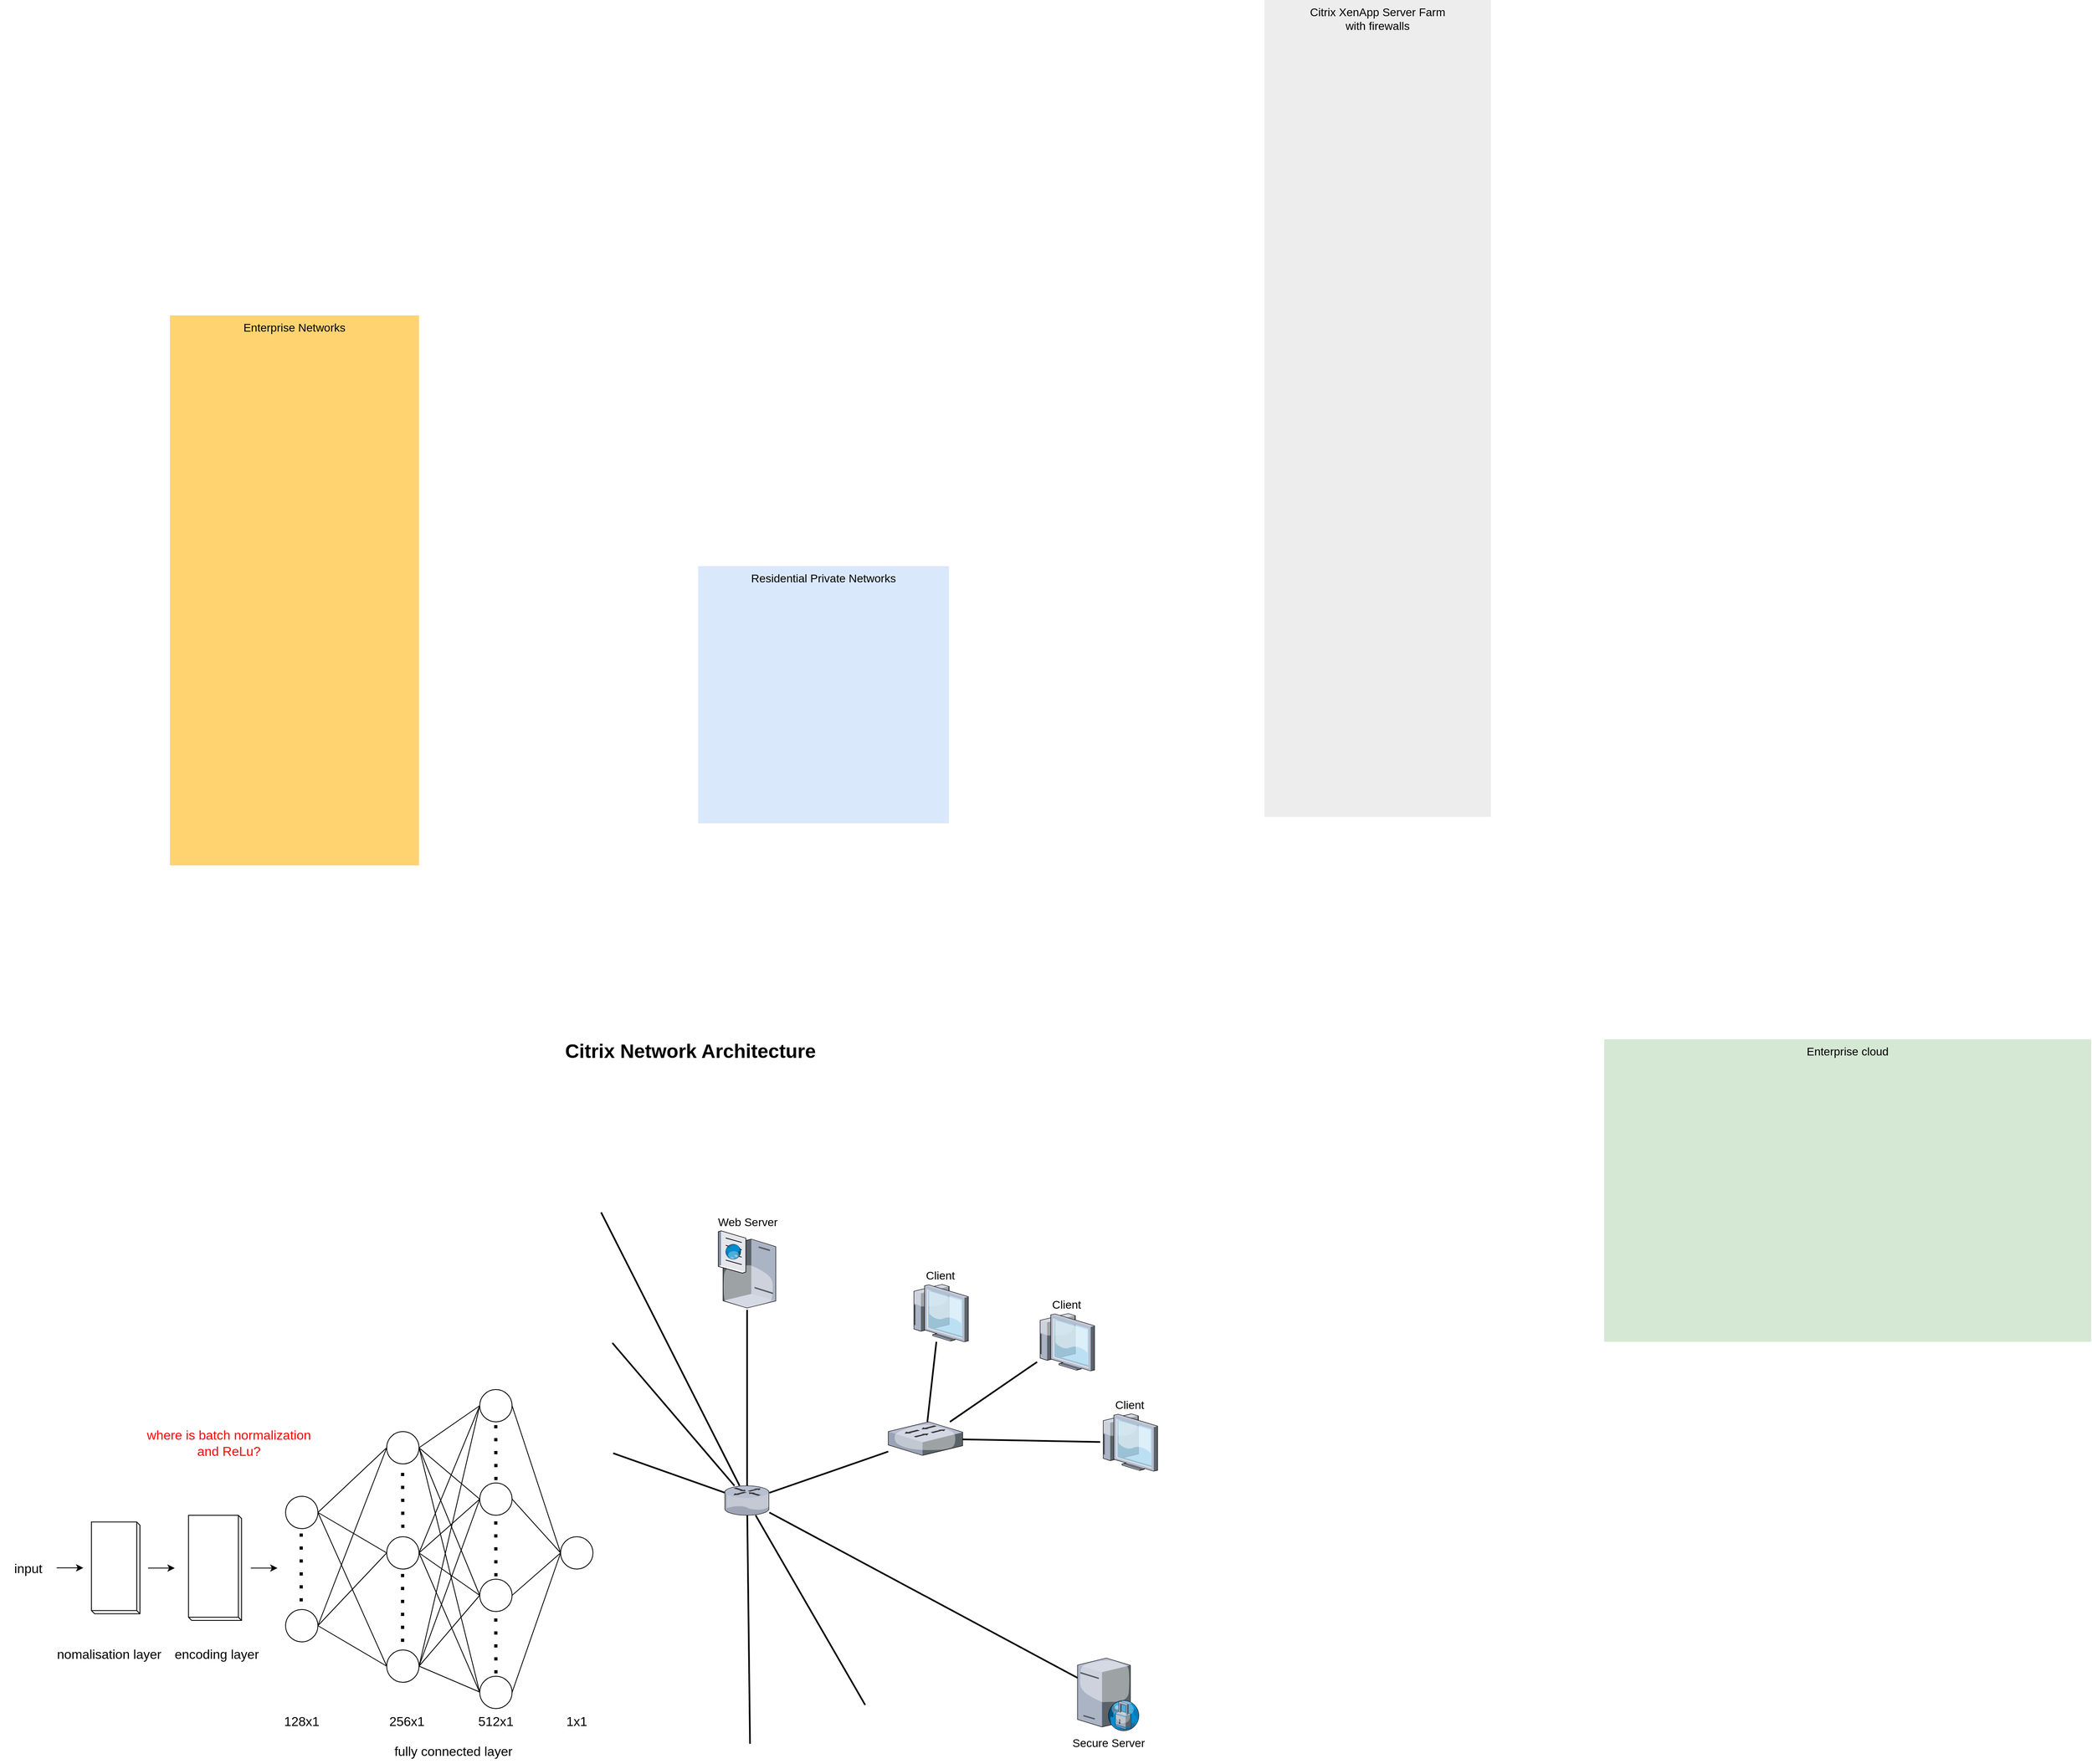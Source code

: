 <mxfile version="21.3.6" type="github" pages="2">
  <diagram name="Page-1" id="e3a06f82-3646-2815-327d-82caf3d4e204">
    <mxGraphModel dx="1615" dy="3404" grid="1" gridSize="10" guides="1" tooltips="1" connect="1" arrows="1" fold="1" page="1" pageScale="1.5" pageWidth="1169" pageHeight="826" background="none" math="0" shadow="0">
      <root>
        <mxCell id="0" style=";html=1;" />
        <mxCell id="1" style=";html=1;" parent="0" />
        <mxCell id="6a7d8f32e03d9370-60" value="Enterprise cloud" style="whiteSpace=wrap;html=1;fillColor=#d5e8d4;fontSize=14;strokeColor=none;verticalAlign=top;" parent="1" vertex="1">
          <mxGeometry x="2060" y="35" width="602" height="374" as="geometry" />
        </mxCell>
        <mxCell id="6a7d8f32e03d9370-59" value="Citrix XenApp Server Farm&lt;div&gt;with firewalls&lt;/div&gt;" style="whiteSpace=wrap;html=1;fillColor=#EDEDED;fontSize=14;strokeColor=none;verticalAlign=top;" parent="1" vertex="1">
          <mxGeometry x="1640" y="-1250" width="280" height="1010" as="geometry" />
        </mxCell>
        <mxCell id="6a7d8f32e03d9370-58" value="Residential Private Networks" style="whiteSpace=wrap;html=1;fillColor=#dae8fc;fontSize=14;strokeColor=none;verticalAlign=top;" parent="1" vertex="1">
          <mxGeometry x="940" y="-550" width="310" height="318" as="geometry" />
        </mxCell>
        <mxCell id="6a7d8f32e03d9370-57" value="Enterprise Networks" style="whiteSpace=wrap;html=1;fillColor=#FFD470;gradientColor=none;fontSize=14;strokeColor=none;verticalAlign=top;" parent="1" vertex="1">
          <mxGeometry x="287" y="-860" width="308" height="680" as="geometry" />
        </mxCell>
        <mxCell id="6a7d8f32e03d9370-50" style="edgeStyle=none;rounded=0;html=1;startSize=10;endSize=10;jettySize=auto;orthogonalLoop=1;fontSize=14;endArrow=none;endFill=0;strokeWidth=2;" parent="1" source="6a7d8f32e03d9370-13" edge="1">
          <mxGeometry relative="1" as="geometry">
            <mxPoint x="1146.488" y="858" as="targetPoint" />
          </mxGeometry>
        </mxCell>
        <mxCell id="6a7d8f32e03d9370-51" style="edgeStyle=none;rounded=0;html=1;startSize=10;endSize=10;jettySize=auto;orthogonalLoop=1;fontSize=14;endArrow=none;endFill=0;strokeWidth=2;" parent="1" source="6a7d8f32e03d9370-13" target="6a7d8f32e03d9370-15" edge="1">
          <mxGeometry relative="1" as="geometry" />
        </mxCell>
        <mxCell id="6a7d8f32e03d9370-52" style="edgeStyle=none;rounded=0;html=1;startSize=10;endSize=10;jettySize=auto;orthogonalLoop=1;fontSize=14;endArrow=none;endFill=0;strokeWidth=2;" parent="1" source="6a7d8f32e03d9370-13" target="6a7d8f32e03d9370-26" edge="1">
          <mxGeometry relative="1" as="geometry" />
        </mxCell>
        <mxCell id="6a7d8f32e03d9370-56" style="edgeStyle=none;rounded=0;html=1;startSize=10;endSize=10;jettySize=auto;orthogonalLoop=1;fontSize=14;endArrow=none;endFill=0;strokeWidth=2;" parent="1" source="6a7d8f32e03d9370-13" target="6a7d8f32e03d9370-25" edge="1">
          <mxGeometry relative="1" as="geometry" />
        </mxCell>
        <mxCell id="6a7d8f32e03d9370-13" value="" style="verticalLabelPosition=bottom;aspect=fixed;html=1;verticalAlign=top;strokeColor=none;shape=mxgraph.citrix.router;fillColor=#66B2FF;gradientColor=#0066CC;fontSize=14;" parent="1" vertex="1">
          <mxGeometry x="973" y="587" width="55" height="36.5" as="geometry" />
        </mxCell>
        <mxCell id="6a7d8f32e03d9370-15" value="Web Server" style="verticalLabelPosition=top;aspect=fixed;html=1;verticalAlign=bottom;strokeColor=none;shape=mxgraph.citrix.cache_server;fillColor=#66B2FF;gradientColor=#0066CC;fontSize=14;labelPosition=center;align=center;direction=west;" parent="1" vertex="1">
          <mxGeometry x="965" y="272" width="71" height="97.5" as="geometry" />
        </mxCell>
        <mxCell id="6a7d8f32e03d9370-44" style="edgeStyle=none;rounded=0;html=1;startSize=10;endSize=10;jettySize=auto;orthogonalLoop=1;fontSize=14;endArrow=none;endFill=0;strokeWidth=2;" parent="1" target="6a7d8f32e03d9370-13" edge="1">
          <mxGeometry relative="1" as="geometry">
            <mxPoint x="820.053" y="249" as="sourcePoint" />
          </mxGeometry>
        </mxCell>
        <mxCell id="6a7d8f32e03d9370-45" style="edgeStyle=none;rounded=0;html=1;startSize=10;endSize=10;jettySize=auto;orthogonalLoop=1;fontSize=14;endArrow=none;endFill=0;strokeWidth=2;" parent="1" target="6a7d8f32e03d9370-13" edge="1">
          <mxGeometry relative="1" as="geometry">
            <mxPoint x="834" y="410.388" as="sourcePoint" />
          </mxGeometry>
        </mxCell>
        <mxCell id="6a7d8f32e03d9370-46" style="edgeStyle=none;rounded=0;html=1;startSize=10;endSize=10;jettySize=auto;orthogonalLoop=1;fontSize=14;endArrow=none;endFill=0;strokeWidth=2;" parent="1" target="6a7d8f32e03d9370-13" edge="1">
          <mxGeometry relative="1" as="geometry">
            <mxPoint x="835" y="546.754" as="sourcePoint" />
          </mxGeometry>
        </mxCell>
        <mxCell id="6a7d8f32e03d9370-25" value="Secure Server" style="verticalLabelPosition=bottom;aspect=fixed;html=1;verticalAlign=top;strokeColor=none;shape=mxgraph.citrix.proxy_server;fillColor=#66B2FF;gradientColor=#0066CC;fontSize=14;" parent="1" vertex="1">
          <mxGeometry x="1409" y="800" width="76.5" height="90" as="geometry" />
        </mxCell>
        <mxCell id="6a7d8f32e03d9370-53" style="edgeStyle=none;rounded=0;html=1;startSize=10;endSize=10;jettySize=auto;orthogonalLoop=1;fontSize=14;endArrow=none;endFill=0;strokeWidth=2;" parent="1" source="6a7d8f32e03d9370-26" target="6a7d8f32e03d9370-29" edge="1">
          <mxGeometry relative="1" as="geometry" />
        </mxCell>
        <mxCell id="6a7d8f32e03d9370-54" style="edgeStyle=none;rounded=0;html=1;startSize=10;endSize=10;jettySize=auto;orthogonalLoop=1;fontSize=14;endArrow=none;endFill=0;strokeWidth=2;" parent="1" source="6a7d8f32e03d9370-26" target="6a7d8f32e03d9370-28" edge="1">
          <mxGeometry relative="1" as="geometry" />
        </mxCell>
        <mxCell id="6a7d8f32e03d9370-55" style="edgeStyle=none;rounded=0;html=1;startSize=10;endSize=10;jettySize=auto;orthogonalLoop=1;fontSize=14;endArrow=none;endFill=0;strokeWidth=2;" parent="1" source="6a7d8f32e03d9370-26" target="6a7d8f32e03d9370-27" edge="1">
          <mxGeometry relative="1" as="geometry" />
        </mxCell>
        <mxCell id="6a7d8f32e03d9370-26" value="" style="verticalLabelPosition=bottom;aspect=fixed;html=1;verticalAlign=top;strokeColor=none;shape=mxgraph.citrix.switch;fillColor=#66B2FF;gradientColor=#0066CC;fontSize=14;" parent="1" vertex="1">
          <mxGeometry x="1175" y="508" width="92" height="41.5" as="geometry" />
        </mxCell>
        <mxCell id="6a7d8f32e03d9370-27" value="Client" style="verticalLabelPosition=top;aspect=fixed;html=1;verticalAlign=bottom;strokeColor=none;shape=mxgraph.citrix.thin_client;fillColor=#66B2FF;gradientColor=#0066CC;fontSize=14;labelPosition=center;align=center;" parent="1" vertex="1">
          <mxGeometry x="1437" y="498" width="71" height="71" as="geometry" />
        </mxCell>
        <mxCell id="6a7d8f32e03d9370-28" value="Client" style="verticalLabelPosition=top;aspect=fixed;html=1;verticalAlign=bottom;strokeColor=none;shape=mxgraph.citrix.thin_client;fillColor=#66B2FF;gradientColor=#0066CC;fontSize=14;labelPosition=center;align=center;" parent="1" vertex="1">
          <mxGeometry x="1359" y="374" width="71" height="71" as="geometry" />
        </mxCell>
        <mxCell id="6a7d8f32e03d9370-29" value="Client" style="verticalLabelPosition=top;aspect=fixed;html=1;verticalAlign=bottom;strokeColor=none;shape=mxgraph.citrix.thin_client;fillColor=#66B2FF;gradientColor=#0066CC;fontSize=14;labelPosition=center;align=center;" parent="1" vertex="1">
          <mxGeometry x="1203" y="338" width="71" height="71" as="geometry" />
        </mxCell>
        <mxCell id="6a7d8f32e03d9370-49" style="edgeStyle=none;rounded=0;html=1;startSize=10;endSize=10;jettySize=auto;orthogonalLoop=1;fontSize=14;endArrow=none;endFill=0;strokeWidth=2;" parent="1" target="6a7d8f32e03d9370-13" edge="1">
          <mxGeometry relative="1" as="geometry">
            <mxPoint x="1004.137" y="906" as="sourcePoint" />
          </mxGeometry>
        </mxCell>
        <mxCell id="6a7d8f32e03d9370-62" value="Citrix Network Architecture" style="text;strokeColor=none;fillColor=none;html=1;fontSize=24;fontStyle=1;verticalAlign=middle;align=center;" parent="1" vertex="1">
          <mxGeometry x="499" y="30" width="861" height="40" as="geometry" />
        </mxCell>
        <mxCell id="kZsjGJi9dcrxmFM2xixJ-2" value="" style="ellipse;whiteSpace=wrap;html=1;aspect=fixed;" vertex="1" parent="1">
          <mxGeometry x="430" y="600" width="40" height="40" as="geometry" />
        </mxCell>
        <mxCell id="kZsjGJi9dcrxmFM2xixJ-4" value="" style="ellipse;whiteSpace=wrap;html=1;aspect=fixed;" vertex="1" parent="1">
          <mxGeometry x="430" y="740" width="40" height="40" as="geometry" />
        </mxCell>
        <mxCell id="kZsjGJi9dcrxmFM2xixJ-5" value="" style="endArrow=none;dashed=1;html=1;dashPattern=1 3;strokeWidth=4;rounded=0;" edge="1" parent="1">
          <mxGeometry width="50" height="50" relative="1" as="geometry">
            <mxPoint x="449.33" y="730" as="sourcePoint" />
            <mxPoint x="449.33" y="640" as="targetPoint" />
          </mxGeometry>
        </mxCell>
        <mxCell id="kZsjGJi9dcrxmFM2xixJ-7" value="" style="ellipse;whiteSpace=wrap;html=1;aspect=fixed;" vertex="1" parent="1">
          <mxGeometry x="555" y="520" width="40" height="40" as="geometry" />
        </mxCell>
        <mxCell id="kZsjGJi9dcrxmFM2xixJ-8" value="" style="ellipse;whiteSpace=wrap;html=1;aspect=fixed;" vertex="1" parent="1">
          <mxGeometry x="555" y="650" width="40" height="40" as="geometry" />
        </mxCell>
        <mxCell id="kZsjGJi9dcrxmFM2xixJ-9" value="" style="endArrow=none;dashed=1;html=1;dashPattern=1 3;strokeWidth=4;rounded=0;" edge="1" parent="1">
          <mxGeometry width="50" height="50" relative="1" as="geometry">
            <mxPoint x="574.97" y="639" as="sourcePoint" />
            <mxPoint x="574.64" y="569" as="targetPoint" />
          </mxGeometry>
        </mxCell>
        <mxCell id="kZsjGJi9dcrxmFM2xixJ-10" value="" style="ellipse;whiteSpace=wrap;html=1;aspect=fixed;" vertex="1" parent="1">
          <mxGeometry x="555" y="790" width="40" height="40" as="geometry" />
        </mxCell>
        <mxCell id="kZsjGJi9dcrxmFM2xixJ-12" value="" style="endArrow=none;dashed=1;html=1;dashPattern=1 3;strokeWidth=4;rounded=0;" edge="1" parent="1">
          <mxGeometry width="50" height="50" relative="1" as="geometry">
            <mxPoint x="574.64" y="780" as="sourcePoint" />
            <mxPoint x="574.64" y="690" as="targetPoint" />
          </mxGeometry>
        </mxCell>
        <mxCell id="kZsjGJi9dcrxmFM2xixJ-15" value="" style="ellipse;whiteSpace=wrap;html=1;aspect=fixed;" vertex="1" parent="1">
          <mxGeometry x="670" y="468" width="40" height="40" as="geometry" />
        </mxCell>
        <mxCell id="kZsjGJi9dcrxmFM2xixJ-16" value="" style="ellipse;whiteSpace=wrap;html=1;aspect=fixed;" vertex="1" parent="1">
          <mxGeometry x="670" y="583.5" width="40" height="40" as="geometry" />
        </mxCell>
        <mxCell id="kZsjGJi9dcrxmFM2xixJ-21" value="" style="endArrow=none;dashed=1;html=1;dashPattern=1 3;strokeWidth=4;rounded=0;" edge="1" parent="1">
          <mxGeometry width="50" height="50" relative="1" as="geometry">
            <mxPoint x="690" y="580" as="sourcePoint" />
            <mxPoint x="689.82" y="511" as="targetPoint" />
          </mxGeometry>
        </mxCell>
        <mxCell id="kZsjGJi9dcrxmFM2xixJ-22" value="" style="ellipse;whiteSpace=wrap;html=1;aspect=fixed;" vertex="1" parent="1">
          <mxGeometry x="670" y="702.5" width="40" height="40" as="geometry" />
        </mxCell>
        <mxCell id="kZsjGJi9dcrxmFM2xixJ-23" value="" style="endArrow=none;dashed=1;html=1;dashPattern=1 3;strokeWidth=4;rounded=0;" edge="1" parent="1">
          <mxGeometry width="50" height="50" relative="1" as="geometry">
            <mxPoint x="690" y="699" as="sourcePoint" />
            <mxPoint x="689.82" y="630" as="targetPoint" />
          </mxGeometry>
        </mxCell>
        <mxCell id="kZsjGJi9dcrxmFM2xixJ-24" value="" style="ellipse;whiteSpace=wrap;html=1;aspect=fixed;" vertex="1" parent="1">
          <mxGeometry x="670" y="822.5" width="40" height="40" as="geometry" />
        </mxCell>
        <mxCell id="kZsjGJi9dcrxmFM2xixJ-25" value="" style="endArrow=none;dashed=1;html=1;dashPattern=1 3;strokeWidth=4;rounded=0;" edge="1" parent="1">
          <mxGeometry width="50" height="50" relative="1" as="geometry">
            <mxPoint x="690" y="819" as="sourcePoint" />
            <mxPoint x="689.82" y="750" as="targetPoint" />
          </mxGeometry>
        </mxCell>
        <mxCell id="kZsjGJi9dcrxmFM2xixJ-28" value="" style="endArrow=none;html=1;rounded=0;entryX=0;entryY=0.5;entryDx=0;entryDy=0;exitX=1;exitY=0.5;exitDx=0;exitDy=0;" edge="1" parent="1" source="kZsjGJi9dcrxmFM2xixJ-2" target="kZsjGJi9dcrxmFM2xixJ-7">
          <mxGeometry width="50" height="50" relative="1" as="geometry">
            <mxPoint x="470" y="610" as="sourcePoint" />
            <mxPoint x="520" y="578.5" as="targetPoint" />
          </mxGeometry>
        </mxCell>
        <mxCell id="kZsjGJi9dcrxmFM2xixJ-30" value="" style="endArrow=none;html=1;rounded=0;entryX=0;entryY=0.5;entryDx=0;entryDy=0;exitX=1;exitY=0.5;exitDx=0;exitDy=0;" edge="1" parent="1" source="kZsjGJi9dcrxmFM2xixJ-2" target="kZsjGJi9dcrxmFM2xixJ-8">
          <mxGeometry width="50" height="50" relative="1" as="geometry">
            <mxPoint x="440" y="740" as="sourcePoint" />
            <mxPoint x="490" y="690" as="targetPoint" />
          </mxGeometry>
        </mxCell>
        <mxCell id="kZsjGJi9dcrxmFM2xixJ-31" value="128x1" style="text;html=1;strokeColor=none;fillColor=none;align=center;verticalAlign=middle;whiteSpace=wrap;rounded=0;fontSize=16;" vertex="1" parent="1">
          <mxGeometry x="420" y="862.5" width="60" height="30" as="geometry" />
        </mxCell>
        <mxCell id="kZsjGJi9dcrxmFM2xixJ-32" value="256x1" style="text;html=1;strokeColor=none;fillColor=none;align=center;verticalAlign=middle;whiteSpace=wrap;rounded=0;fontSize=16;" vertex="1" parent="1">
          <mxGeometry x="550" y="862.5" width="60" height="30" as="geometry" />
        </mxCell>
        <mxCell id="kZsjGJi9dcrxmFM2xixJ-33" value="512x1" style="text;html=1;strokeColor=none;fillColor=none;align=center;verticalAlign=middle;whiteSpace=wrap;rounded=0;fontSize=16;" vertex="1" parent="1">
          <mxGeometry x="660" y="862.5" width="60" height="30" as="geometry" />
        </mxCell>
        <mxCell id="kZsjGJi9dcrxmFM2xixJ-35" value="" style="endArrow=none;html=1;rounded=0;entryX=0;entryY=0.5;entryDx=0;entryDy=0;exitX=1;exitY=0.5;exitDx=0;exitDy=0;" edge="1" parent="1" source="kZsjGJi9dcrxmFM2xixJ-2" target="kZsjGJi9dcrxmFM2xixJ-10">
          <mxGeometry width="50" height="50" relative="1" as="geometry">
            <mxPoint x="400" y="760" as="sourcePoint" />
            <mxPoint x="450" y="710" as="targetPoint" />
          </mxGeometry>
        </mxCell>
        <mxCell id="kZsjGJi9dcrxmFM2xixJ-36" value="" style="endArrow=none;html=1;rounded=0;entryX=0;entryY=0.5;entryDx=0;entryDy=0;" edge="1" parent="1" target="kZsjGJi9dcrxmFM2xixJ-7">
          <mxGeometry width="50" height="50" relative="1" as="geometry">
            <mxPoint x="470" y="760" as="sourcePoint" />
            <mxPoint x="540" y="680" as="targetPoint" />
          </mxGeometry>
        </mxCell>
        <mxCell id="kZsjGJi9dcrxmFM2xixJ-157" value="" style="endArrow=none;html=1;rounded=0;entryX=0;entryY=0.5;entryDx=0;entryDy=0;exitX=1;exitY=0.5;exitDx=0;exitDy=0;" edge="1" parent="1" source="kZsjGJi9dcrxmFM2xixJ-4" target="kZsjGJi9dcrxmFM2xixJ-8">
          <mxGeometry width="50" height="50" relative="1" as="geometry">
            <mxPoint x="510" y="730" as="sourcePoint" />
            <mxPoint x="560" y="680" as="targetPoint" />
          </mxGeometry>
        </mxCell>
        <mxCell id="kZsjGJi9dcrxmFM2xixJ-158" value="" style="endArrow=none;html=1;rounded=0;entryX=0;entryY=0.5;entryDx=0;entryDy=0;" edge="1" parent="1" target="kZsjGJi9dcrxmFM2xixJ-10">
          <mxGeometry width="50" height="50" relative="1" as="geometry">
            <mxPoint x="470" y="760" as="sourcePoint" />
            <mxPoint x="565" y="680" as="targetPoint" />
          </mxGeometry>
        </mxCell>
        <mxCell id="kZsjGJi9dcrxmFM2xixJ-159" value="nomalisation layer" style="text;html=1;strokeColor=none;fillColor=none;align=center;verticalAlign=middle;whiteSpace=wrap;rounded=0;fontSize=16;" vertex="1" parent="1">
          <mxGeometry x="137" y="780" width="150" height="30" as="geometry" />
        </mxCell>
        <mxCell id="kZsjGJi9dcrxmFM2xixJ-166" value="" style="shape=cube;whiteSpace=wrap;html=1;boundedLbl=1;backgroundOutline=1;darkOpacity=0.05;darkOpacity2=0.1;size=4;rotation=0;direction=west;" vertex="1" parent="1">
          <mxGeometry x="310" y="623.5" width="65.63" height="130" as="geometry" />
        </mxCell>
        <mxCell id="kZsjGJi9dcrxmFM2xixJ-167" value="encoding layer" style="text;html=1;strokeColor=none;fillColor=none;align=center;verticalAlign=middle;whiteSpace=wrap;rounded=0;fontSize=16;" vertex="1" parent="1">
          <mxGeometry x="270" y="780" width="150" height="30" as="geometry" />
        </mxCell>
        <mxCell id="kZsjGJi9dcrxmFM2xixJ-168" value="" style="shape=cube;whiteSpace=wrap;html=1;boundedLbl=1;backgroundOutline=1;darkOpacity=0.05;darkOpacity2=0.1;size=4;rotation=0;direction=west;" vertex="1" parent="1">
          <mxGeometry x="190" y="631.75" width="60" height="113.5" as="geometry" />
        </mxCell>
        <mxCell id="kZsjGJi9dcrxmFM2xixJ-171" style="edgeStyle=orthogonalEdgeStyle;rounded=0;orthogonalLoop=1;jettySize=auto;html=1;" edge="1" parent="1" source="kZsjGJi9dcrxmFM2xixJ-170">
          <mxGeometry relative="1" as="geometry">
            <mxPoint x="180" y="688.5" as="targetPoint" />
          </mxGeometry>
        </mxCell>
        <mxCell id="kZsjGJi9dcrxmFM2xixJ-170" value="input" style="text;html=1;strokeColor=none;fillColor=none;align=center;verticalAlign=middle;whiteSpace=wrap;rounded=0;fontSize=16;" vertex="1" parent="1">
          <mxGeometry x="77" y="673.5" width="70" height="30" as="geometry" />
        </mxCell>
        <mxCell id="kZsjGJi9dcrxmFM2xixJ-173" value="fully connected layer" style="text;html=1;strokeColor=none;fillColor=none;align=center;verticalAlign=middle;whiteSpace=wrap;rounded=0;fontSize=16;" vertex="1" parent="1">
          <mxGeometry x="550" y="900" width="175" height="30" as="geometry" />
        </mxCell>
        <mxCell id="kZsjGJi9dcrxmFM2xixJ-174" value="&lt;font color=&quot;#ff0000&quot;&gt;where is batch normalization and ReLu?&lt;/font&gt;" style="text;html=1;strokeColor=none;fillColor=none;align=center;verticalAlign=middle;whiteSpace=wrap;rounded=0;fontSize=16;" vertex="1" parent="1">
          <mxGeometry x="250" y="503.5" width="220" height="60" as="geometry" />
        </mxCell>
        <mxCell id="kZsjGJi9dcrxmFM2xixJ-178" value="" style="endArrow=none;html=1;rounded=0;entryX=0;entryY=0.5;entryDx=0;entryDy=0;exitX=1;exitY=0.5;exitDx=0;exitDy=0;" edge="1" parent="1" source="kZsjGJi9dcrxmFM2xixJ-7" target="kZsjGJi9dcrxmFM2xixJ-22">
          <mxGeometry width="50" height="50" relative="1" as="geometry">
            <mxPoint x="617.5" y="660" as="sourcePoint" />
            <mxPoint x="667.5" y="610" as="targetPoint" />
          </mxGeometry>
        </mxCell>
        <mxCell id="kZsjGJi9dcrxmFM2xixJ-179" value="" style="endArrow=none;html=1;rounded=0;entryX=0;entryY=0.5;entryDx=0;entryDy=0;exitX=1;exitY=0.5;exitDx=0;exitDy=0;" edge="1" parent="1" source="kZsjGJi9dcrxmFM2xixJ-7" target="kZsjGJi9dcrxmFM2xixJ-15">
          <mxGeometry width="50" height="50" relative="1" as="geometry">
            <mxPoint x="582.5" y="620" as="sourcePoint" />
            <mxPoint x="667.5" y="530" as="targetPoint" />
          </mxGeometry>
        </mxCell>
        <mxCell id="kZsjGJi9dcrxmFM2xixJ-181" value="" style="endArrow=none;html=1;rounded=0;entryX=0;entryY=0.5;entryDx=0;entryDy=0;exitX=1;exitY=0.5;exitDx=0;exitDy=0;" edge="1" parent="1" source="kZsjGJi9dcrxmFM2xixJ-7" target="kZsjGJi9dcrxmFM2xixJ-16">
          <mxGeometry width="50" height="50" relative="1" as="geometry">
            <mxPoint x="605" y="550" as="sourcePoint" />
            <mxPoint x="680" y="498" as="targetPoint" />
          </mxGeometry>
        </mxCell>
        <mxCell id="kZsjGJi9dcrxmFM2xixJ-182" value="" style="endArrow=none;html=1;rounded=0;entryX=0;entryY=0.5;entryDx=0;entryDy=0;exitX=1;exitY=0.5;exitDx=0;exitDy=0;" edge="1" parent="1" source="kZsjGJi9dcrxmFM2xixJ-7" target="kZsjGJi9dcrxmFM2xixJ-24">
          <mxGeometry width="50" height="50" relative="1" as="geometry">
            <mxPoint x="605" y="550" as="sourcePoint" />
            <mxPoint x="680" y="733" as="targetPoint" />
          </mxGeometry>
        </mxCell>
        <mxCell id="kZsjGJi9dcrxmFM2xixJ-183" value="" style="endArrow=none;html=1;rounded=0;entryX=0;entryY=0.5;entryDx=0;entryDy=0;exitX=1;exitY=0.5;exitDx=0;exitDy=0;" edge="1" parent="1" source="kZsjGJi9dcrxmFM2xixJ-8" target="kZsjGJi9dcrxmFM2xixJ-15">
          <mxGeometry width="50" height="50" relative="1" as="geometry">
            <mxPoint x="605" y="550" as="sourcePoint" />
            <mxPoint x="680" y="733" as="targetPoint" />
          </mxGeometry>
        </mxCell>
        <mxCell id="kZsjGJi9dcrxmFM2xixJ-184" value="" style="endArrow=none;html=1;rounded=0;entryX=0;entryY=0.5;entryDx=0;entryDy=0;exitX=1;exitY=0.5;exitDx=0;exitDy=0;" edge="1" parent="1" source="kZsjGJi9dcrxmFM2xixJ-8" target="kZsjGJi9dcrxmFM2xixJ-16">
          <mxGeometry width="50" height="50" relative="1" as="geometry">
            <mxPoint x="605" y="680" as="sourcePoint" />
            <mxPoint x="680" y="498" as="targetPoint" />
          </mxGeometry>
        </mxCell>
        <mxCell id="kZsjGJi9dcrxmFM2xixJ-185" value="" style="endArrow=none;html=1;rounded=0;entryX=0;entryY=0.5;entryDx=0;entryDy=0;exitX=1;exitY=0.5;exitDx=0;exitDy=0;" edge="1" parent="1" source="kZsjGJi9dcrxmFM2xixJ-10" target="kZsjGJi9dcrxmFM2xixJ-16">
          <mxGeometry width="50" height="50" relative="1" as="geometry">
            <mxPoint x="615" y="690" as="sourcePoint" />
            <mxPoint x="690" y="508" as="targetPoint" />
          </mxGeometry>
        </mxCell>
        <mxCell id="kZsjGJi9dcrxmFM2xixJ-186" value="" style="endArrow=none;html=1;rounded=0;entryX=0;entryY=0.5;entryDx=0;entryDy=0;exitX=1;exitY=0.5;exitDx=0;exitDy=0;" edge="1" parent="1" source="kZsjGJi9dcrxmFM2xixJ-8" target="kZsjGJi9dcrxmFM2xixJ-22">
          <mxGeometry width="50" height="50" relative="1" as="geometry">
            <mxPoint x="605" y="820" as="sourcePoint" />
            <mxPoint x="680" y="614" as="targetPoint" />
          </mxGeometry>
        </mxCell>
        <mxCell id="kZsjGJi9dcrxmFM2xixJ-187" value="" style="endArrow=none;html=1;rounded=0;entryX=0;entryY=0.5;entryDx=0;entryDy=0;exitX=1;exitY=0.5;exitDx=0;exitDy=0;" edge="1" parent="1" source="kZsjGJi9dcrxmFM2xixJ-8" target="kZsjGJi9dcrxmFM2xixJ-24">
          <mxGeometry width="50" height="50" relative="1" as="geometry">
            <mxPoint x="605" y="680" as="sourcePoint" />
            <mxPoint x="680" y="733" as="targetPoint" />
          </mxGeometry>
        </mxCell>
        <mxCell id="kZsjGJi9dcrxmFM2xixJ-188" value="" style="endArrow=none;html=1;rounded=0;entryX=-0.011;entryY=0.484;entryDx=0;entryDy=0;entryPerimeter=0;exitX=1;exitY=0.5;exitDx=0;exitDy=0;" edge="1" parent="1" source="kZsjGJi9dcrxmFM2xixJ-10" target="kZsjGJi9dcrxmFM2xixJ-24">
          <mxGeometry width="50" height="50" relative="1" as="geometry">
            <mxPoint x="600" y="810" as="sourcePoint" />
            <mxPoint x="670" y="840" as="targetPoint" />
          </mxGeometry>
        </mxCell>
        <mxCell id="kZsjGJi9dcrxmFM2xixJ-189" value="" style="endArrow=none;html=1;rounded=0;exitX=1;exitY=0.5;exitDx=0;exitDy=0;entryX=0;entryY=0.5;entryDx=0;entryDy=0;" edge="1" parent="1" source="kZsjGJi9dcrxmFM2xixJ-10" target="kZsjGJi9dcrxmFM2xixJ-22">
          <mxGeometry width="50" height="50" relative="1" as="geometry">
            <mxPoint x="625" y="700" as="sourcePoint" />
            <mxPoint x="670" y="720" as="targetPoint" />
          </mxGeometry>
        </mxCell>
        <mxCell id="kZsjGJi9dcrxmFM2xixJ-190" value="" style="endArrow=none;html=1;rounded=0;entryX=0;entryY=0.5;entryDx=0;entryDy=0;exitX=1;exitY=0.5;exitDx=0;exitDy=0;" edge="1" parent="1" source="kZsjGJi9dcrxmFM2xixJ-10" target="kZsjGJi9dcrxmFM2xixJ-15">
          <mxGeometry width="50" height="50" relative="1" as="geometry">
            <mxPoint x="605" y="820" as="sourcePoint" />
            <mxPoint x="680" y="614" as="targetPoint" />
          </mxGeometry>
        </mxCell>
        <mxCell id="kZsjGJi9dcrxmFM2xixJ-191" value="" style="ellipse;whiteSpace=wrap;html=1;aspect=fixed;" vertex="1" parent="1">
          <mxGeometry x="770" y="650" width="40" height="40" as="geometry" />
        </mxCell>
        <mxCell id="kZsjGJi9dcrxmFM2xixJ-192" value="1x1" style="text;html=1;strokeColor=none;fillColor=none;align=center;verticalAlign=middle;whiteSpace=wrap;rounded=0;fontSize=16;" vertex="1" parent="1">
          <mxGeometry x="760" y="862.5" width="60" height="30" as="geometry" />
        </mxCell>
        <mxCell id="kZsjGJi9dcrxmFM2xixJ-193" value="" style="endArrow=none;html=1;rounded=0;entryX=0;entryY=0.5;entryDx=0;entryDy=0;exitX=1;exitY=0.5;exitDx=0;exitDy=0;" edge="1" parent="1" source="kZsjGJi9dcrxmFM2xixJ-15" target="kZsjGJi9dcrxmFM2xixJ-191">
          <mxGeometry width="50" height="50" relative="1" as="geometry">
            <mxPoint x="605" y="550" as="sourcePoint" />
            <mxPoint x="680" y="498" as="targetPoint" />
          </mxGeometry>
        </mxCell>
        <mxCell id="kZsjGJi9dcrxmFM2xixJ-195" value="" style="endArrow=none;html=1;rounded=0;entryX=0;entryY=0.5;entryDx=0;entryDy=0;exitX=1;exitY=0.5;exitDx=0;exitDy=0;" edge="1" parent="1" source="kZsjGJi9dcrxmFM2xixJ-16" target="kZsjGJi9dcrxmFM2xixJ-191">
          <mxGeometry width="50" height="50" relative="1" as="geometry">
            <mxPoint x="615" y="560" as="sourcePoint" />
            <mxPoint x="690" y="508" as="targetPoint" />
          </mxGeometry>
        </mxCell>
        <mxCell id="kZsjGJi9dcrxmFM2xixJ-196" value="" style="endArrow=none;html=1;rounded=0;entryX=0;entryY=0.5;entryDx=0;entryDy=0;exitX=1;exitY=0.5;exitDx=0;exitDy=0;" edge="1" parent="1" source="kZsjGJi9dcrxmFM2xixJ-22" target="kZsjGJi9dcrxmFM2xixJ-191">
          <mxGeometry width="50" height="50" relative="1" as="geometry">
            <mxPoint x="625" y="570" as="sourcePoint" />
            <mxPoint x="700" y="518" as="targetPoint" />
          </mxGeometry>
        </mxCell>
        <mxCell id="kZsjGJi9dcrxmFM2xixJ-197" value="" style="endArrow=none;html=1;rounded=0;entryX=0;entryY=0.5;entryDx=0;entryDy=0;exitX=1;exitY=0.5;exitDx=0;exitDy=0;" edge="1" parent="1" source="kZsjGJi9dcrxmFM2xixJ-24" target="kZsjGJi9dcrxmFM2xixJ-191">
          <mxGeometry width="50" height="50" relative="1" as="geometry">
            <mxPoint x="635" y="580" as="sourcePoint" />
            <mxPoint x="710" y="528" as="targetPoint" />
          </mxGeometry>
        </mxCell>
        <mxCell id="kZsjGJi9dcrxmFM2xixJ-200" style="edgeStyle=orthogonalEdgeStyle;rounded=0;orthogonalLoop=1;jettySize=auto;html=1;" edge="1" parent="1">
          <mxGeometry relative="1" as="geometry">
            <mxPoint x="293" y="688.25" as="targetPoint" />
            <mxPoint x="260" y="688.75" as="sourcePoint" />
          </mxGeometry>
        </mxCell>
        <mxCell id="kZsjGJi9dcrxmFM2xixJ-201" style="edgeStyle=orthogonalEdgeStyle;rounded=0;orthogonalLoop=1;jettySize=auto;html=1;" edge="1" parent="1">
          <mxGeometry relative="1" as="geometry">
            <mxPoint x="420" y="688.25" as="targetPoint" />
            <mxPoint x="387" y="688.75" as="sourcePoint" />
          </mxGeometry>
        </mxCell>
      </root>
    </mxGraphModel>
  </diagram>
  <diagram id="s9_j5dwmGke50qRvMACy" name="Page-2">
    <mxGraphModel dx="2625" dy="1505" grid="1" gridSize="10" guides="1" tooltips="1" connect="1" arrows="1" fold="1" page="1" pageScale="1" pageWidth="827" pageHeight="1169" math="0" shadow="0">
      <root>
        <mxCell id="0" />
        <mxCell id="1" parent="0" />
        <mxCell id="2TawnhmKZCnmMYPepq5o-1" value="Outside Networks" style="whiteSpace=wrap;html=1;fillColor=#f8cecc;fontSize=14;strokeColor=none;verticalAlign=top;" vertex="1" parent="1">
          <mxGeometry x="1084" y="296" width="493" height="360" as="geometry" />
        </mxCell>
        <mxCell id="2TawnhmKZCnmMYPepq5o-2" value="Enterprise cloud" style="whiteSpace=wrap;html=1;fillColor=#d5e8d4;fontSize=14;strokeColor=none;verticalAlign=top;" vertex="1" parent="1">
          <mxGeometry x="937" y="764" width="602" height="374" as="geometry" />
        </mxCell>
        <mxCell id="2TawnhmKZCnmMYPepq5o-3" value="Citrix XenApp Server Farm&lt;div&gt;with firewalls&lt;/div&gt;" style="whiteSpace=wrap;html=1;fillColor=#EDEDED;fontSize=14;strokeColor=none;verticalAlign=top;" vertex="1" parent="1">
          <mxGeometry x="599" y="98" width="280" height="1010" as="geometry" />
        </mxCell>
        <mxCell id="2TawnhmKZCnmMYPepq5o-4" value="Residential Private Networks" style="whiteSpace=wrap;html=1;fillColor=#dae8fc;fontSize=14;strokeColor=none;verticalAlign=top;" vertex="1" parent="1">
          <mxGeometry x="177" y="863" width="310" height="318" as="geometry" />
        </mxCell>
        <mxCell id="2TawnhmKZCnmMYPepq5o-5" value="Enterprise Networks" style="whiteSpace=wrap;html=1;fillColor=#FFD470;gradientColor=none;fontSize=14;strokeColor=none;verticalAlign=top;" vertex="1" parent="1">
          <mxGeometry x="179" y="98" width="308" height="680" as="geometry" />
        </mxCell>
        <mxCell id="2TawnhmKZCnmMYPepq5o-6" style="edgeStyle=none;rounded=0;html=1;startSize=10;endSize=10;jettySize=auto;orthogonalLoop=1;fontSize=14;endArrow=none;endFill=0;strokeWidth=2;" edge="1" parent="1" source="2TawnhmKZCnmMYPepq5o-7" target="2TawnhmKZCnmMYPepq5o-34">
          <mxGeometry relative="1" as="geometry" />
        </mxCell>
        <mxCell id="2TawnhmKZCnmMYPepq5o-7" value="Client" style="verticalLabelPosition=bottom;aspect=fixed;html=1;verticalAlign=top;strokeColor=none;shape=mxgraph.citrix.laptop_2;fillColor=#66B2FF;gradientColor=#0066CC;fontSize=14;" vertex="1" parent="1">
          <mxGeometry x="350.5" y="927" width="116" height="86.5" as="geometry" />
        </mxCell>
        <mxCell id="2TawnhmKZCnmMYPepq5o-8" style="edgeStyle=none;rounded=0;html=1;startSize=10;endSize=10;jettySize=auto;orthogonalLoop=1;fontSize=14;endArrow=none;endFill=0;strokeWidth=2;" edge="1" parent="1" source="2TawnhmKZCnmMYPepq5o-9" target="2TawnhmKZCnmMYPepq5o-21">
          <mxGeometry relative="1" as="geometry" />
        </mxCell>
        <mxCell id="2TawnhmKZCnmMYPepq5o-9" value="Client" style="verticalLabelPosition=bottom;aspect=fixed;html=1;verticalAlign=top;strokeColor=none;shape=mxgraph.citrix.laptop_2;fillColor=#66B2FF;gradientColor=#0066CC;fontSize=14;" vertex="1" parent="1">
          <mxGeometry x="352.5" y="649" width="116" height="86.5" as="geometry" />
        </mxCell>
        <mxCell id="2TawnhmKZCnmMYPepq5o-10" style="edgeStyle=none;rounded=0;html=1;startSize=10;endSize=10;jettySize=auto;orthogonalLoop=1;fontSize=14;endArrow=none;endFill=0;strokeWidth=2;" edge="1" parent="1" source="2TawnhmKZCnmMYPepq5o-11" target="2TawnhmKZCnmMYPepq5o-23">
          <mxGeometry relative="1" as="geometry" />
        </mxCell>
        <mxCell id="2TawnhmKZCnmMYPepq5o-11" value="client" style="verticalLabelPosition=bottom;aspect=fixed;html=1;verticalAlign=top;strokeColor=none;shape=mxgraph.citrix.desktop;fillColor=#66B2FF;gradientColor=#0066CC;fontSize=14;" vertex="1" parent="1">
          <mxGeometry x="366.0" y="484.0" width="89" height="98" as="geometry" />
        </mxCell>
        <mxCell id="2TawnhmKZCnmMYPepq5o-12" style="edgeStyle=none;rounded=0;html=1;startSize=10;endSize=10;jettySize=auto;orthogonalLoop=1;fontSize=14;endArrow=none;endFill=0;strokeWidth=2;" edge="1" parent="1" source="2TawnhmKZCnmMYPepq5o-13" target="2TawnhmKZCnmMYPepq5o-25">
          <mxGeometry relative="1" as="geometry" />
        </mxCell>
        <mxCell id="2TawnhmKZCnmMYPepq5o-13" value="Client" style="verticalLabelPosition=bottom;aspect=fixed;html=1;verticalAlign=top;strokeColor=none;shape=mxgraph.citrix.desktop;fillColor=#66B2FF;gradientColor=#0066CC;fontSize=14;" vertex="1" parent="1">
          <mxGeometry x="366.0" y="320.0" width="89" height="98" as="geometry" />
        </mxCell>
        <mxCell id="2TawnhmKZCnmMYPepq5o-14" style="edgeStyle=none;rounded=0;html=1;startSize=10;endSize=10;jettySize=auto;orthogonalLoop=1;fontSize=14;endArrow=none;endFill=0;strokeWidth=2;" edge="1" parent="1" source="2TawnhmKZCnmMYPepq5o-15" target="2TawnhmKZCnmMYPepq5o-27">
          <mxGeometry relative="1" as="geometry" />
        </mxCell>
        <mxCell id="2TawnhmKZCnmMYPepq5o-15" value="Client" style="verticalLabelPosition=bottom;aspect=fixed;html=1;verticalAlign=top;strokeColor=none;shape=mxgraph.citrix.desktop;fillColor=#66B2FF;gradientColor=#0066CC;fontSize=14;" vertex="1" parent="1">
          <mxGeometry x="362.0" y="156.0" width="89" height="98" as="geometry" />
        </mxCell>
        <mxCell id="2TawnhmKZCnmMYPepq5o-16" style="edgeStyle=none;rounded=0;html=1;startSize=10;endSize=10;jettySize=auto;orthogonalLoop=1;fontSize=14;endArrow=none;endFill=0;strokeWidth=2;" edge="1" parent="1" source="2TawnhmKZCnmMYPepq5o-17" target="2TawnhmKZCnmMYPepq5o-34">
          <mxGeometry relative="1" as="geometry" />
        </mxCell>
        <mxCell id="2TawnhmKZCnmMYPepq5o-17" value="Client" style="verticalLabelPosition=bottom;aspect=fixed;html=1;verticalAlign=top;strokeColor=none;shape=mxgraph.citrix.pda;fillColor=#66B2FF;gradientColor=#0066CC;fontSize=14;" vertex="1" parent="1">
          <mxGeometry x="393.5" y="1065" width="30" height="61" as="geometry" />
        </mxCell>
        <mxCell id="2TawnhmKZCnmMYPepq5o-18" style="edgeStyle=none;rounded=0;html=1;startSize=10;endSize=10;jettySize=auto;orthogonalLoop=1;fontSize=14;endArrow=none;endFill=0;strokeWidth=2;" edge="1" parent="1" source="2TawnhmKZCnmMYPepq5o-19" target="2TawnhmKZCnmMYPepq5o-46">
          <mxGeometry relative="1" as="geometry">
            <mxPoint x="737" y="846" as="targetPoint" />
          </mxGeometry>
        </mxCell>
        <mxCell id="2TawnhmKZCnmMYPepq5o-19" value="" style="verticalLabelPosition=bottom;aspect=fixed;html=1;verticalAlign=top;strokeColor=none;shape=mxgraph.citrix.xenapp_server;fillColor=#66B2FF;gradientColor=#0066CC;fontSize=14;" vertex="1" parent="1">
          <mxGeometry x="637.0" y="813" width="76" height="89" as="geometry" />
        </mxCell>
        <mxCell id="2TawnhmKZCnmMYPepq5o-20" style="edgeStyle=none;rounded=0;html=1;startSize=10;endSize=10;jettySize=auto;orthogonalLoop=1;fontSize=14;endArrow=none;endFill=0;strokeWidth=2;" edge="1" parent="1" source="2TawnhmKZCnmMYPepq5o-21" target="2TawnhmKZCnmMYPepq5o-44">
          <mxGeometry relative="1" as="geometry" />
        </mxCell>
        <mxCell id="2TawnhmKZCnmMYPepq5o-21" value="" style="verticalLabelPosition=bottom;aspect=fixed;html=1;verticalAlign=top;strokeColor=none;shape=mxgraph.citrix.xenapp_server;fillColor=#66B2FF;gradientColor=#0066CC;fontSize=14;" vertex="1" parent="1">
          <mxGeometry x="637.0" y="649" width="76" height="89" as="geometry" />
        </mxCell>
        <mxCell id="2TawnhmKZCnmMYPepq5o-22" style="edgeStyle=none;rounded=0;html=1;startSize=10;endSize=10;jettySize=auto;orthogonalLoop=1;fontSize=14;endArrow=none;endFill=0;strokeWidth=2;" edge="1" parent="1" source="2TawnhmKZCnmMYPepq5o-23" target="2TawnhmKZCnmMYPepq5o-42">
          <mxGeometry relative="1" as="geometry" />
        </mxCell>
        <mxCell id="2TawnhmKZCnmMYPepq5o-23" value="" style="verticalLabelPosition=bottom;aspect=fixed;html=1;verticalAlign=top;strokeColor=none;shape=mxgraph.citrix.xenapp_server;fillColor=#66B2FF;gradientColor=#0066CC;fontSize=14;" vertex="1" parent="1">
          <mxGeometry x="637.0" y="484" width="76" height="89" as="geometry" />
        </mxCell>
        <mxCell id="2TawnhmKZCnmMYPepq5o-24" style="edgeStyle=none;rounded=0;html=1;startSize=10;endSize=10;jettySize=auto;orthogonalLoop=1;fontSize=14;endArrow=none;endFill=0;strokeWidth=2;" edge="1" parent="1" source="2TawnhmKZCnmMYPepq5o-25" target="2TawnhmKZCnmMYPepq5o-40">
          <mxGeometry relative="1" as="geometry" />
        </mxCell>
        <mxCell id="2TawnhmKZCnmMYPepq5o-25" value="" style="verticalLabelPosition=bottom;aspect=fixed;html=1;verticalAlign=top;strokeColor=none;shape=mxgraph.citrix.xenapp_server;fillColor=#66B2FF;gradientColor=#0066CC;fontSize=14;" vertex="1" parent="1">
          <mxGeometry x="637.0" y="320" width="76" height="89" as="geometry" />
        </mxCell>
        <mxCell id="2TawnhmKZCnmMYPepq5o-26" style="edgeStyle=none;rounded=0;html=1;startSize=10;endSize=10;jettySize=auto;orthogonalLoop=1;fontSize=14;endArrow=none;endFill=0;strokeWidth=2;" edge="1" parent="1" source="2TawnhmKZCnmMYPepq5o-27" target="2TawnhmKZCnmMYPepq5o-38">
          <mxGeometry relative="1" as="geometry" />
        </mxCell>
        <mxCell id="2TawnhmKZCnmMYPepq5o-27" value="" style="verticalLabelPosition=bottom;aspect=fixed;html=1;verticalAlign=top;strokeColor=none;shape=mxgraph.citrix.xenapp_server;fillColor=#66B2FF;gradientColor=#0066CC;fontSize=14;" vertex="1" parent="1">
          <mxGeometry x="637.0" y="156" width="76" height="89" as="geometry" />
        </mxCell>
        <mxCell id="2TawnhmKZCnmMYPepq5o-28" style="edgeStyle=none;rounded=0;html=1;startSize=10;endSize=10;jettySize=auto;orthogonalLoop=1;fontSize=14;endArrow=none;endFill=0;strokeWidth=2;" edge="1" parent="1" source="2TawnhmKZCnmMYPepq5o-32" target="2TawnhmKZCnmMYPepq5o-36">
          <mxGeometry relative="1" as="geometry" />
        </mxCell>
        <mxCell id="2TawnhmKZCnmMYPepq5o-29" style="edgeStyle=none;rounded=0;html=1;startSize=10;endSize=10;jettySize=auto;orthogonalLoop=1;fontSize=14;endArrow=none;endFill=0;strokeWidth=2;" edge="1" parent="1" source="2TawnhmKZCnmMYPepq5o-32" target="2TawnhmKZCnmMYPepq5o-35">
          <mxGeometry relative="1" as="geometry" />
        </mxCell>
        <mxCell id="2TawnhmKZCnmMYPepq5o-30" style="edgeStyle=none;rounded=0;html=1;startSize=10;endSize=10;jettySize=auto;orthogonalLoop=1;fontSize=14;endArrow=none;endFill=0;strokeWidth=2;" edge="1" parent="1" source="2TawnhmKZCnmMYPepq5o-32" target="2TawnhmKZCnmMYPepq5o-53">
          <mxGeometry relative="1" as="geometry" />
        </mxCell>
        <mxCell id="2TawnhmKZCnmMYPepq5o-31" style="edgeStyle=none;rounded=0;html=1;startSize=10;endSize=10;jettySize=auto;orthogonalLoop=1;fontSize=14;endArrow=none;endFill=0;strokeWidth=2;" edge="1" parent="1" source="2TawnhmKZCnmMYPepq5o-32" target="2TawnhmKZCnmMYPepq5o-49">
          <mxGeometry relative="1" as="geometry" />
        </mxCell>
        <mxCell id="2TawnhmKZCnmMYPepq5o-32" value="" style="verticalLabelPosition=bottom;aspect=fixed;html=1;verticalAlign=top;strokeColor=none;shape=mxgraph.citrix.router;fillColor=#66B2FF;gradientColor=#0066CC;fontSize=14;" vertex="1" parent="1">
          <mxGeometry x="973" y="587" width="55" height="36.5" as="geometry" />
        </mxCell>
        <mxCell id="2TawnhmKZCnmMYPepq5o-33" style="edgeStyle=none;rounded=0;html=1;startSize=10;endSize=10;jettySize=auto;orthogonalLoop=1;fontSize=14;endArrow=none;endFill=0;strokeWidth=2;" edge="1" parent="1" source="2TawnhmKZCnmMYPepq5o-34" target="2TawnhmKZCnmMYPepq5o-19">
          <mxGeometry relative="1" as="geometry" />
        </mxCell>
        <mxCell id="2TawnhmKZCnmMYPepq5o-34" value="" style="verticalLabelPosition=bottom;aspect=fixed;html=1;verticalAlign=top;strokeColor=none;shape=mxgraph.citrix.xenclient_synchronizer;fillColor=#CCCCCC;gradientColor=#000000;gradientDirection=south;fontSize=14;" vertex="1" parent="1">
          <mxGeometry x="637.0" y="976" width="76" height="91" as="geometry" />
        </mxCell>
        <mxCell id="2TawnhmKZCnmMYPepq5o-35" value="Web Server" style="verticalLabelPosition=top;aspect=fixed;html=1;verticalAlign=bottom;strokeColor=none;shape=mxgraph.citrix.cache_server;fillColor=#66B2FF;gradientColor=#0066CC;fontSize=14;labelPosition=center;align=center;" vertex="1" parent="1">
          <mxGeometry x="965" y="272" width="71" height="97.5" as="geometry" />
        </mxCell>
        <mxCell id="2TawnhmKZCnmMYPepq5o-36" value="DNS" style="verticalLabelPosition=bottom;aspect=fixed;html=1;verticalAlign=top;strokeColor=none;shape=mxgraph.citrix.chassis;fillColor=#66B2FF;gradientColor=#0066CC;fontSize=14;" vertex="1" parent="1">
          <mxGeometry x="1129" y="858" width="137.5" height="177.5" as="geometry" />
        </mxCell>
        <mxCell id="2TawnhmKZCnmMYPepq5o-37" style="edgeStyle=none;rounded=0;html=1;startSize=10;endSize=10;jettySize=auto;orthogonalLoop=1;fontSize=14;endArrow=none;endFill=0;strokeWidth=2;" edge="1" parent="1" source="2TawnhmKZCnmMYPepq5o-38" target="2TawnhmKZCnmMYPepq5o-32">
          <mxGeometry relative="1" as="geometry" />
        </mxCell>
        <mxCell id="2TawnhmKZCnmMYPepq5o-38" value="" style="verticalLabelPosition=bottom;aspect=fixed;html=1;verticalAlign=top;strokeColor=none;shape=mxgraph.citrix.firewall;fillColor=#66B2FF;gradientColor=#0066CC;fontSize=14;" vertex="1" parent="1">
          <mxGeometry x="759" y="156" width="75" height="93" as="geometry" />
        </mxCell>
        <mxCell id="2TawnhmKZCnmMYPepq5o-39" style="edgeStyle=none;rounded=0;html=1;startSize=10;endSize=10;jettySize=auto;orthogonalLoop=1;fontSize=14;endArrow=none;endFill=0;strokeWidth=2;" edge="1" parent="1" source="2TawnhmKZCnmMYPepq5o-40" target="2TawnhmKZCnmMYPepq5o-32">
          <mxGeometry relative="1" as="geometry" />
        </mxCell>
        <mxCell id="2TawnhmKZCnmMYPepq5o-40" value="" style="verticalLabelPosition=bottom;aspect=fixed;html=1;verticalAlign=top;strokeColor=none;shape=mxgraph.citrix.firewall;fillColor=#66B2FF;gradientColor=#0066CC;fontSize=14;" vertex="1" parent="1">
          <mxGeometry x="759" y="320" width="75" height="93" as="geometry" />
        </mxCell>
        <mxCell id="2TawnhmKZCnmMYPepq5o-41" style="edgeStyle=none;rounded=0;html=1;startSize=10;endSize=10;jettySize=auto;orthogonalLoop=1;fontSize=14;endArrow=none;endFill=0;strokeWidth=2;" edge="1" parent="1" source="2TawnhmKZCnmMYPepq5o-42" target="2TawnhmKZCnmMYPepq5o-32">
          <mxGeometry relative="1" as="geometry" />
        </mxCell>
        <mxCell id="2TawnhmKZCnmMYPepq5o-42" value="" style="verticalLabelPosition=bottom;aspect=fixed;html=1;verticalAlign=top;strokeColor=none;shape=mxgraph.citrix.firewall;fillColor=#66B2FF;gradientColor=#0066CC;fontSize=14;" vertex="1" parent="1">
          <mxGeometry x="760" y="487" width="75" height="93" as="geometry" />
        </mxCell>
        <mxCell id="2TawnhmKZCnmMYPepq5o-43" style="edgeStyle=none;rounded=0;html=1;startSize=10;endSize=10;jettySize=auto;orthogonalLoop=1;fontSize=14;endArrow=none;endFill=0;strokeWidth=2;" edge="1" parent="1" source="2TawnhmKZCnmMYPepq5o-44" target="2TawnhmKZCnmMYPepq5o-32">
          <mxGeometry relative="1" as="geometry" />
        </mxCell>
        <mxCell id="2TawnhmKZCnmMYPepq5o-44" value="" style="verticalLabelPosition=bottom;aspect=fixed;html=1;verticalAlign=top;strokeColor=none;shape=mxgraph.citrix.firewall;fillColor=#66B2FF;gradientColor=#0066CC;fontSize=14;" vertex="1" parent="1">
          <mxGeometry x="759" y="649" width="75" height="93" as="geometry" />
        </mxCell>
        <mxCell id="2TawnhmKZCnmMYPepq5o-45" style="edgeStyle=none;rounded=0;html=1;startSize=10;endSize=10;jettySize=auto;orthogonalLoop=1;fontSize=14;endArrow=none;endFill=0;strokeWidth=2;" edge="1" parent="1" source="2TawnhmKZCnmMYPepq5o-46" target="2TawnhmKZCnmMYPepq5o-32">
          <mxGeometry relative="1" as="geometry" />
        </mxCell>
        <mxCell id="2TawnhmKZCnmMYPepq5o-46" value="" style="verticalLabelPosition=bottom;aspect=fixed;html=1;verticalAlign=top;strokeColor=none;shape=mxgraph.citrix.firewall;fillColor=#66B2FF;gradientColor=#0066CC;fontSize=14;" vertex="1" parent="1">
          <mxGeometry x="759" y="813" width="75" height="93" as="geometry" />
        </mxCell>
        <mxCell id="2TawnhmKZCnmMYPepq5o-47" value="" style="verticalLabelPosition=bottom;aspect=fixed;html=1;verticalAlign=top;strokeColor=none;shape=mxgraph.citrix.home_office;fillColor=#66B2FF;gradientColor=#0066CC;fontSize=14;" vertex="1" parent="1">
          <mxGeometry x="207" y="955" width="80" height="55.5" as="geometry" />
        </mxCell>
        <mxCell id="2TawnhmKZCnmMYPepq5o-48" value="" style="verticalLabelPosition=bottom;aspect=fixed;html=1;verticalAlign=top;strokeColor=none;shape=mxgraph.citrix.hq_enterprise;fillColor=#66B2FF;gradientColor=#0066CC;fontSize=14;" vertex="1" parent="1">
          <mxGeometry x="227" y="252" width="92" height="88" as="geometry" />
        </mxCell>
        <mxCell id="2TawnhmKZCnmMYPepq5o-49" value="Secure Server" style="verticalLabelPosition=bottom;aspect=fixed;html=1;verticalAlign=top;strokeColor=none;shape=mxgraph.citrix.proxy_server;fillColor=#66B2FF;gradientColor=#0066CC;fontSize=14;" vertex="1" parent="1">
          <mxGeometry x="1409" y="800" width="76.5" height="90" as="geometry" />
        </mxCell>
        <mxCell id="2TawnhmKZCnmMYPepq5o-50" style="edgeStyle=none;rounded=0;html=1;startSize=10;endSize=10;jettySize=auto;orthogonalLoop=1;fontSize=14;endArrow=none;endFill=0;strokeWidth=2;" edge="1" parent="1" source="2TawnhmKZCnmMYPepq5o-53" target="2TawnhmKZCnmMYPepq5o-56">
          <mxGeometry relative="1" as="geometry" />
        </mxCell>
        <mxCell id="2TawnhmKZCnmMYPepq5o-51" style="edgeStyle=none;rounded=0;html=1;startSize=10;endSize=10;jettySize=auto;orthogonalLoop=1;fontSize=14;endArrow=none;endFill=0;strokeWidth=2;" edge="1" parent="1" source="2TawnhmKZCnmMYPepq5o-53" target="2TawnhmKZCnmMYPepq5o-55">
          <mxGeometry relative="1" as="geometry" />
        </mxCell>
        <mxCell id="2TawnhmKZCnmMYPepq5o-52" style="edgeStyle=none;rounded=0;html=1;startSize=10;endSize=10;jettySize=auto;orthogonalLoop=1;fontSize=14;endArrow=none;endFill=0;strokeWidth=2;" edge="1" parent="1" source="2TawnhmKZCnmMYPepq5o-53" target="2TawnhmKZCnmMYPepq5o-54">
          <mxGeometry relative="1" as="geometry" />
        </mxCell>
        <mxCell id="2TawnhmKZCnmMYPepq5o-53" value="" style="verticalLabelPosition=bottom;aspect=fixed;html=1;verticalAlign=top;strokeColor=none;shape=mxgraph.citrix.switch;fillColor=#66B2FF;gradientColor=#0066CC;fontSize=14;" vertex="1" parent="1">
          <mxGeometry x="1175" y="508" width="92" height="41.5" as="geometry" />
        </mxCell>
        <mxCell id="2TawnhmKZCnmMYPepq5o-54" value="Client" style="verticalLabelPosition=top;aspect=fixed;html=1;verticalAlign=bottom;strokeColor=none;shape=mxgraph.citrix.thin_client;fillColor=#66B2FF;gradientColor=#0066CC;fontSize=14;labelPosition=center;align=center;" vertex="1" parent="1">
          <mxGeometry x="1437" y="498" width="71" height="71" as="geometry" />
        </mxCell>
        <mxCell id="2TawnhmKZCnmMYPepq5o-55" value="Client" style="verticalLabelPosition=top;aspect=fixed;html=1;verticalAlign=bottom;strokeColor=none;shape=mxgraph.citrix.thin_client;fillColor=#66B2FF;gradientColor=#0066CC;fontSize=14;labelPosition=center;align=center;" vertex="1" parent="1">
          <mxGeometry x="1359" y="374" width="71" height="71" as="geometry" />
        </mxCell>
        <mxCell id="2TawnhmKZCnmMYPepq5o-56" value="Client" style="verticalLabelPosition=top;aspect=fixed;html=1;verticalAlign=bottom;strokeColor=none;shape=mxgraph.citrix.thin_client;fillColor=#66B2FF;gradientColor=#0066CC;fontSize=14;labelPosition=center;align=center;" vertex="1" parent="1">
          <mxGeometry x="1203" y="338" width="71" height="71" as="geometry" />
        </mxCell>
        <mxCell id="2TawnhmKZCnmMYPepq5o-57" style="edgeStyle=none;rounded=0;html=1;startSize=10;endSize=10;jettySize=auto;orthogonalLoop=1;fontSize=14;endArrow=none;endFill=0;strokeWidth=2;" edge="1" parent="1" source="2TawnhmKZCnmMYPepq5o-58" target="2TawnhmKZCnmMYPepq5o-32">
          <mxGeometry relative="1" as="geometry" />
        </mxCell>
        <mxCell id="2TawnhmKZCnmMYPepq5o-58" value="Web service" style="verticalLabelPosition=bottom;aspect=fixed;html=1;verticalAlign=top;strokeColor=none;shape=mxgraph.citrix.web_service;fillColor=#66B2FF;gradientColor=#0066CC;fontSize=14;" vertex="1" parent="1">
          <mxGeometry x="992" y="910" width="63" height="60" as="geometry" />
        </mxCell>
        <mxCell id="2TawnhmKZCnmMYPepq5o-59" value="" style="verticalLabelPosition=bottom;aspect=fixed;html=1;verticalAlign=top;strokeColor=none;shape=mxgraph.citrix.site;fillColor=#66B2FF;gradientColor=#0066CC;fontSize=14;" vertex="1" parent="1">
          <mxGeometry x="1409" y="995" width="107" height="101" as="geometry" />
        </mxCell>
        <mxCell id="2TawnhmKZCnmMYPepq5o-60" value="Citrix Network Architecture" style="text;strokeColor=none;fillColor=none;html=1;fontSize=24;fontStyle=1;verticalAlign=middle;align=center;" vertex="1" parent="1">
          <mxGeometry x="499" y="30" width="861" height="40" as="geometry" />
        </mxCell>
      </root>
    </mxGraphModel>
  </diagram>
</mxfile>
